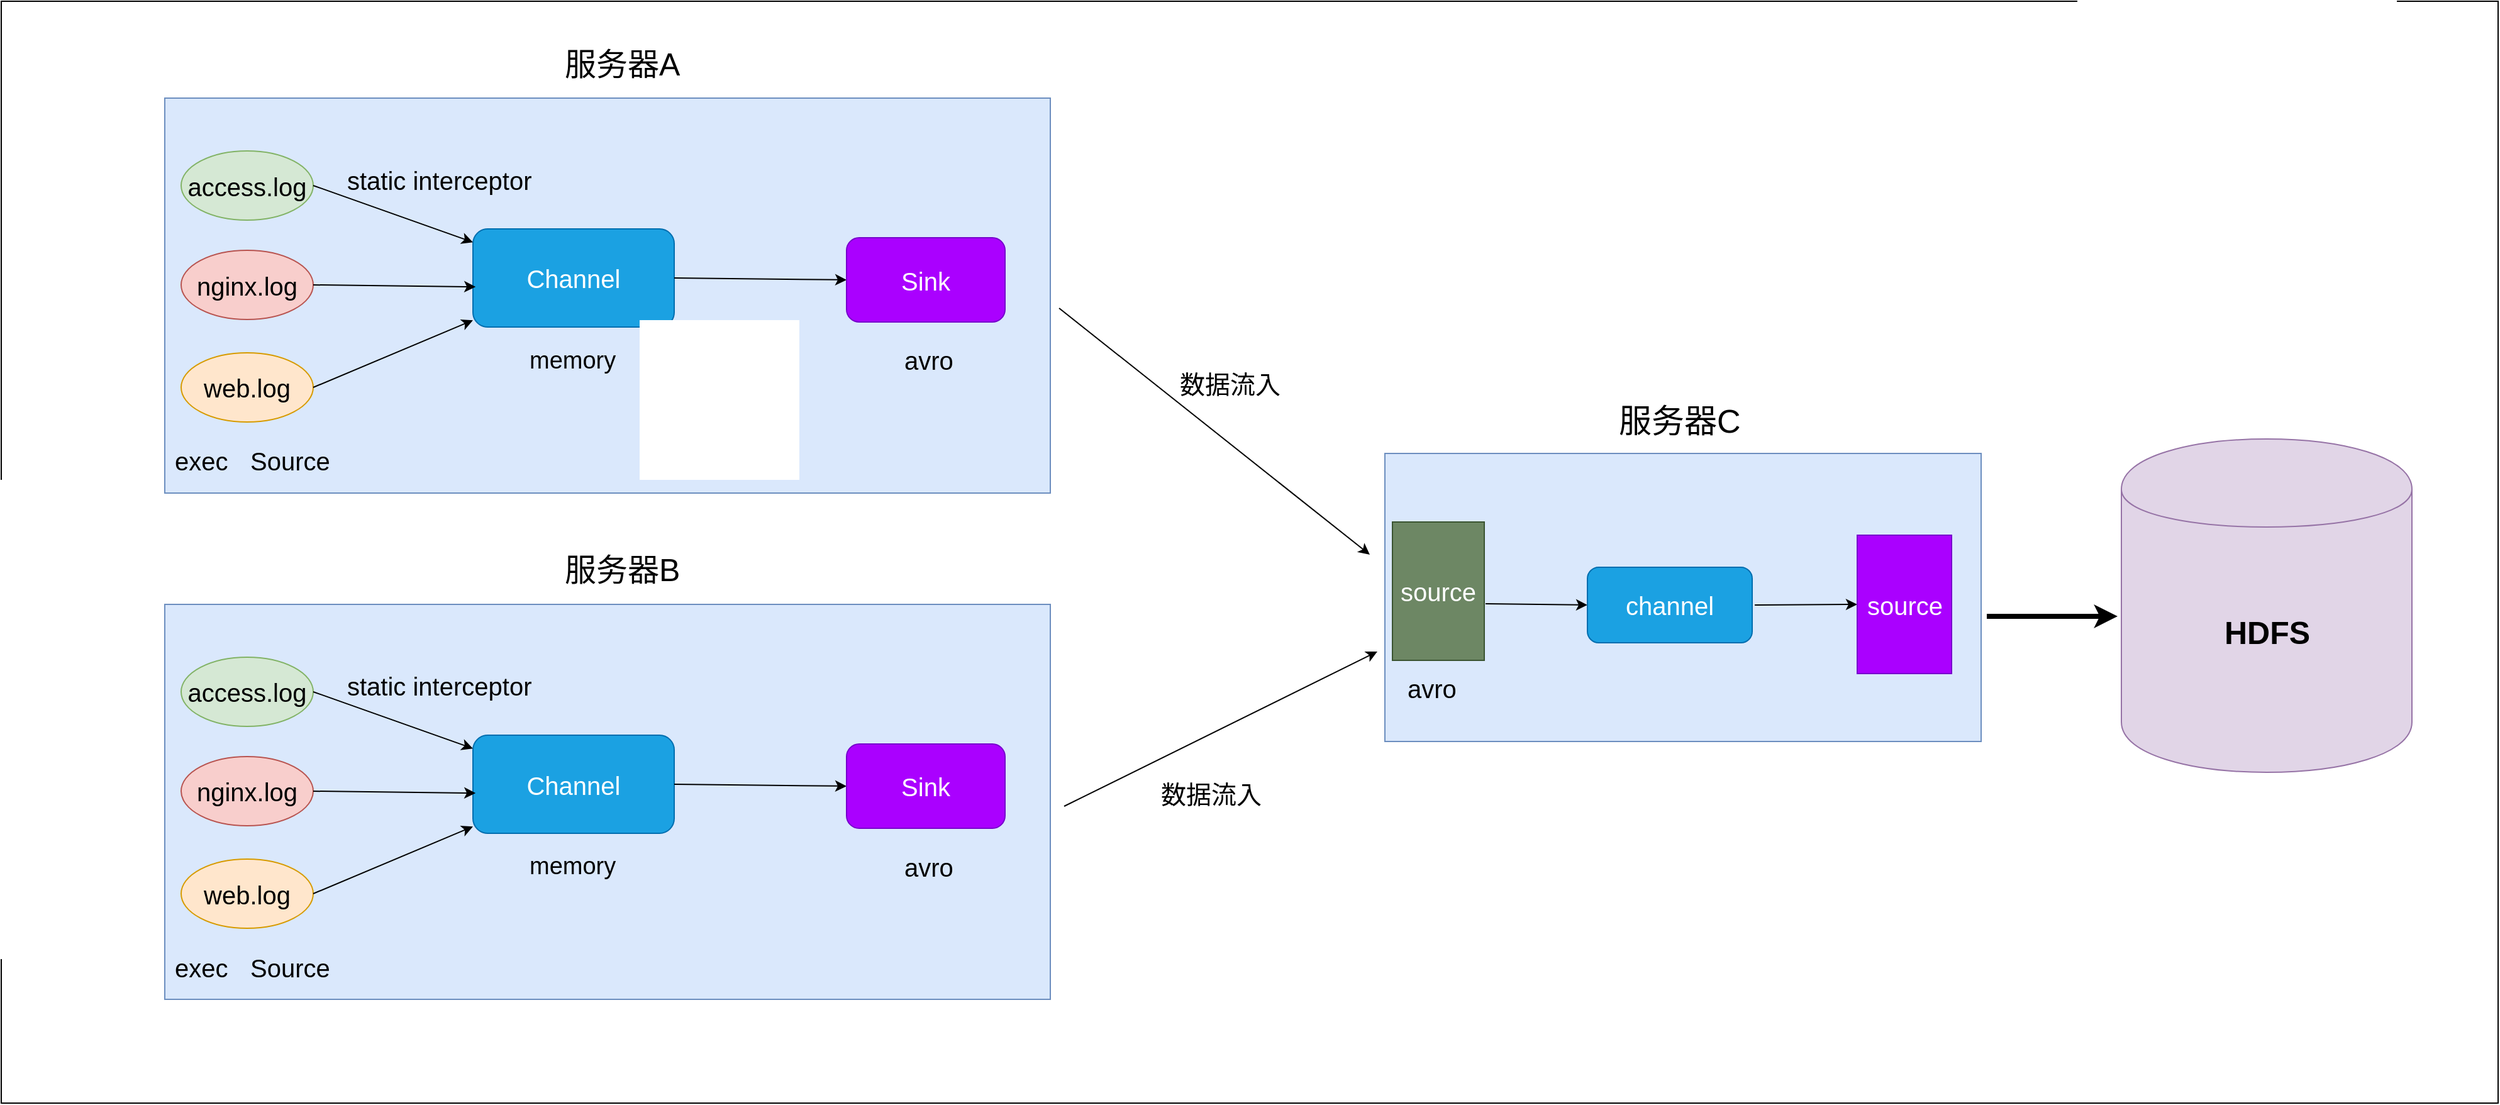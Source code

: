 <mxfile version="11.1.4" type="device"><diagram id="8sn57kG6-O2Wi8yZse6J" name="Page-1"><mxGraphModel dx="2770" dy="1773" grid="0" gridSize="10" guides="1" tooltips="1" connect="1" arrows="1" fold="1" page="0" pageScale="1" pageWidth="827" pageHeight="1169" math="0" shadow="0"><root><mxCell id="0"/><mxCell id="1" parent="0"/><mxCell id="dqnbgNsVKd0yd7d3U8ON-65" value="" style="rounded=0;whiteSpace=wrap;html=1;" vertex="1" parent="1"><mxGeometry x="-171" y="-106" width="1985" height="876" as="geometry"/></mxCell><mxCell id="dqnbgNsVKd0yd7d3U8ON-3" value="&lt;font size=&quot;1&quot;&gt;&lt;b style=&quot;font-size: 25px&quot;&gt;HDFS&lt;/b&gt;&lt;/font&gt;" style="shape=cylinder;whiteSpace=wrap;html=1;boundedLbl=1;backgroundOutline=1;fillColor=#e1d5e7;strokeColor=#9673a6;" vertex="1" parent="1"><mxGeometry x="1514.5" y="242" width="231" height="265" as="geometry"/></mxCell><mxCell id="dqnbgNsVKd0yd7d3U8ON-4" value="" style="rounded=0;whiteSpace=wrap;html=1;fillColor=#dae8fc;strokeColor=#6c8ebf;" vertex="1" parent="1"><mxGeometry x="-41" y="-29" width="704" height="314" as="geometry"/></mxCell><mxCell id="dqnbgNsVKd0yd7d3U8ON-5" value="&lt;font style=&quot;font-size: 25px&quot;&gt;服务器A&lt;/font&gt;" style="text;html=1;resizable=0;points=[];autosize=1;align=left;verticalAlign=top;spacingTop=-4;" vertex="1" parent="1"><mxGeometry x="275" y="-74.5" width="102" height="19" as="geometry"/></mxCell><mxCell id="dqnbgNsVKd0yd7d3U8ON-8" value="&lt;font style=&quot;font-size: 20px&quot;&gt;access.log&lt;/font&gt;" style="ellipse;whiteSpace=wrap;html=1;fillColor=#d5e8d4;strokeColor=#82b366;" vertex="1" parent="1"><mxGeometry x="-28" y="13" width="105" height="55" as="geometry"/></mxCell><mxCell id="dqnbgNsVKd0yd7d3U8ON-9" value="&lt;font style=&quot;font-size: 20px&quot;&gt;nginx.log&lt;/font&gt;" style="ellipse;whiteSpace=wrap;html=1;fillColor=#f8cecc;strokeColor=#b85450;" vertex="1" parent="1"><mxGeometry x="-28" y="92" width="105" height="55" as="geometry"/></mxCell><mxCell id="dqnbgNsVKd0yd7d3U8ON-10" value="&lt;font style=&quot;font-size: 20px&quot;&gt;web.log&lt;/font&gt;" style="ellipse;whiteSpace=wrap;html=1;fillColor=#ffe6cc;strokeColor=#d79b00;" vertex="1" parent="1"><mxGeometry x="-28" y="173.5" width="105" height="55" as="geometry"/></mxCell><mxCell id="dqnbgNsVKd0yd7d3U8ON-20" value="" style="rounded=0;whiteSpace=wrap;html=1;fillColor=#dae8fc;strokeColor=#6c8ebf;" vertex="1" parent="1"><mxGeometry x="929" y="253.5" width="474" height="229" as="geometry"/></mxCell><mxCell id="dqnbgNsVKd0yd7d3U8ON-21" value="&lt;font style=&quot;font-size: 26px&quot;&gt;服务器C&lt;/font&gt;" style="text;html=1;resizable=0;points=[];autosize=1;align=left;verticalAlign=top;spacingTop=-4;" vertex="1" parent="1"><mxGeometry x="1112.5" y="209.5" width="107" height="19" as="geometry"/></mxCell><mxCell id="dqnbgNsVKd0yd7d3U8ON-22" value="" style="endArrow=classic;html=1;strokeWidth=4;" edge="1" parent="1"><mxGeometry width="50" height="50" relative="1" as="geometry"><mxPoint x="1407.5" y="383" as="sourcePoint"/><mxPoint x="1511.5" y="383" as="targetPoint"/></mxGeometry></mxCell><mxCell id="dqnbgNsVKd0yd7d3U8ON-23" value="&lt;font style=&quot;font-size: 20px&quot;&gt;数据流入&lt;/font&gt;" style="text;html=1;resizable=0;points=[];autosize=1;align=left;verticalAlign=top;spacingTop=-4;" vertex="1" parent="1"><mxGeometry x="763.5" y="184" width="90" height="17" as="geometry"/></mxCell><mxCell id="dqnbgNsVKd0yd7d3U8ON-24" value="&lt;font style=&quot;font-size: 20px&quot;&gt;数据流入&lt;/font&gt;" style="text;html=1;resizable=0;points=[];autosize=1;align=left;verticalAlign=top;spacingTop=-4;" vertex="1" parent="1"><mxGeometry x="748.5" y="509.5" width="90" height="17" as="geometry"/></mxCell><mxCell id="dqnbgNsVKd0yd7d3U8ON-26" value="&lt;font style=&quot;font-size: 20px&quot;&gt;Source&lt;/font&gt;" style="text;html=1;resizable=0;points=[];autosize=1;align=left;verticalAlign=top;spacingTop=-4;" vertex="1" parent="1"><mxGeometry x="24.5" y="245" width="73" height="17" as="geometry"/></mxCell><mxCell id="dqnbgNsVKd0yd7d3U8ON-27" value="&lt;font style=&quot;font-size: 20px&quot;&gt;Channel&lt;/font&gt;" style="rounded=1;whiteSpace=wrap;html=1;fillColor=#1ba1e2;strokeColor=#006EAF;fontColor=#ffffff;" vertex="1" parent="1"><mxGeometry x="204" y="75" width="160" height="78" as="geometry"/></mxCell><mxCell id="dqnbgNsVKd0yd7d3U8ON-28" value="" style="endArrow=classic;html=1;" edge="1" parent="1" target="dqnbgNsVKd0yd7d3U8ON-27"><mxGeometry width="50" height="50" relative="1" as="geometry"><mxPoint x="77" y="40.5" as="sourcePoint"/><mxPoint x="189" y="76.5" as="targetPoint"/></mxGeometry></mxCell><mxCell id="dqnbgNsVKd0yd7d3U8ON-29" value="" style="endArrow=classic;html=1;entryX=0.013;entryY=0.59;entryDx=0;entryDy=0;entryPerimeter=0;exitX=1;exitY=0.5;exitDx=0;exitDy=0;" edge="1" parent="1" source="dqnbgNsVKd0yd7d3U8ON-9" target="dqnbgNsVKd0yd7d3U8ON-27"><mxGeometry width="50" height="50" relative="1" as="geometry"><mxPoint x="76" y="102.5" as="sourcePoint"/><mxPoint x="204.239" y="166" as="targetPoint"/></mxGeometry></mxCell><mxCell id="dqnbgNsVKd0yd7d3U8ON-30" value="" style="endArrow=classic;html=1;exitX=1;exitY=0.5;exitDx=0;exitDy=0;" edge="1" parent="1" source="dqnbgNsVKd0yd7d3U8ON-10" target="dqnbgNsVKd0yd7d3U8ON-27"><mxGeometry width="50" height="50" relative="1" as="geometry"><mxPoint x="75" y="185" as="sourcePoint"/><mxPoint x="204.08" y="215.52" as="targetPoint"/></mxGeometry></mxCell><mxCell id="dqnbgNsVKd0yd7d3U8ON-31" value="" style="endArrow=classic;html=1;exitX=1;exitY=0.5;exitDx=0;exitDy=0;entryX=0;entryY=0.5;entryDx=0;entryDy=0;" edge="1" parent="1" source="dqnbgNsVKd0yd7d3U8ON-27" target="dqnbgNsVKd0yd7d3U8ON-32"><mxGeometry width="50" height="50" relative="1" as="geometry"><mxPoint x="364" y="139" as="sourcePoint"/><mxPoint x="414" y="89" as="targetPoint"/></mxGeometry></mxCell><mxCell id="dqnbgNsVKd0yd7d3U8ON-32" value="&lt;font style=&quot;font-size: 20px&quot;&gt;Sink&lt;/font&gt;" style="rounded=1;whiteSpace=wrap;html=1;fillColor=#aa00ff;strokeColor=#7700CC;fontColor=#ffffff;" vertex="1" parent="1"><mxGeometry x="501" y="82" width="126" height="67" as="geometry"/></mxCell><mxCell id="dqnbgNsVKd0yd7d3U8ON-33" value="&lt;font style=&quot;font-size: 20px&quot;&gt;static interceptor&lt;/font&gt;" style="text;html=1;resizable=0;points=[];autosize=1;align=left;verticalAlign=top;spacingTop=-4;" vertex="1" parent="1"><mxGeometry x="102" y="21.5" width="157" height="17" as="geometry"/></mxCell><mxCell id="dqnbgNsVKd0yd7d3U8ON-35" value="&lt;font style=&quot;font-size: 19px&quot;&gt;memory&lt;/font&gt;" style="text;html=1;resizable=0;points=[];autosize=1;align=left;verticalAlign=top;spacingTop=-4;" vertex="1" parent="1"><mxGeometry x="247" y="165.5" width="79" height="16" as="geometry"/></mxCell><mxCell id="dqnbgNsVKd0yd7d3U8ON-36" value="&lt;font style=&quot;font-size: 20px&quot;&gt;avro&lt;/font&gt;" style="text;html=1;resizable=0;points=[];autosize=1;align=left;verticalAlign=top;spacingTop=-4;" vertex="1" parent="1"><mxGeometry x="545" y="165" width="49" height="17" as="geometry"/></mxCell><mxCell id="dqnbgNsVKd0yd7d3U8ON-39" value="&lt;font style=&quot;font-size: 20px&quot;&gt;exec&lt;/font&gt;" style="text;html=1;resizable=0;points=[];autosize=1;align=left;verticalAlign=top;spacingTop=-4;" vertex="1" parent="1"><mxGeometry x="-35" y="245" width="52" height="17" as="geometry"/></mxCell><mxCell id="dqnbgNsVKd0yd7d3U8ON-40" value="" style="rounded=0;whiteSpace=wrap;html=1;fillColor=#dae8fc;strokeColor=#6c8ebf;" vertex="1" parent="1"><mxGeometry x="-41" y="373.5" width="704" height="314" as="geometry"/></mxCell><mxCell id="dqnbgNsVKd0yd7d3U8ON-41" value="&lt;font style=&quot;font-size: 25px&quot;&gt;服务器B&lt;/font&gt;" style="text;html=1;resizable=0;points=[];autosize=1;align=left;verticalAlign=top;spacingTop=-4;" vertex="1" parent="1"><mxGeometry x="275" y="328" width="102" height="19" as="geometry"/></mxCell><mxCell id="dqnbgNsVKd0yd7d3U8ON-42" value="&lt;font style=&quot;font-size: 20px&quot;&gt;access.log&lt;/font&gt;" style="ellipse;whiteSpace=wrap;html=1;fillColor=#d5e8d4;strokeColor=#82b366;" vertex="1" parent="1"><mxGeometry x="-28" y="415.5" width="105" height="55" as="geometry"/></mxCell><mxCell id="dqnbgNsVKd0yd7d3U8ON-43" value="&lt;font style=&quot;font-size: 20px&quot;&gt;nginx.log&lt;/font&gt;" style="ellipse;whiteSpace=wrap;html=1;fillColor=#f8cecc;strokeColor=#b85450;" vertex="1" parent="1"><mxGeometry x="-28" y="494.5" width="105" height="55" as="geometry"/></mxCell><mxCell id="dqnbgNsVKd0yd7d3U8ON-44" value="&lt;font style=&quot;font-size: 20px&quot;&gt;web.log&lt;/font&gt;" style="ellipse;whiteSpace=wrap;html=1;fillColor=#ffe6cc;strokeColor=#d79b00;" vertex="1" parent="1"><mxGeometry x="-28" y="576" width="105" height="55" as="geometry"/></mxCell><mxCell id="dqnbgNsVKd0yd7d3U8ON-45" value="&lt;font style=&quot;font-size: 20px&quot;&gt;Source&lt;/font&gt;" style="text;html=1;resizable=0;points=[];autosize=1;align=left;verticalAlign=top;spacingTop=-4;" vertex="1" parent="1"><mxGeometry x="24.5" y="647.5" width="73" height="17" as="geometry"/></mxCell><mxCell id="dqnbgNsVKd0yd7d3U8ON-46" value="&lt;font style=&quot;font-size: 20px&quot;&gt;Channel&lt;/font&gt;" style="rounded=1;whiteSpace=wrap;html=1;fillColor=#1ba1e2;strokeColor=#006EAF;fontColor=#ffffff;" vertex="1" parent="1"><mxGeometry x="204" y="477.5" width="160" height="78" as="geometry"/></mxCell><mxCell id="dqnbgNsVKd0yd7d3U8ON-47" value="" style="endArrow=classic;html=1;" edge="1" parent="1" target="dqnbgNsVKd0yd7d3U8ON-46"><mxGeometry width="50" height="50" relative="1" as="geometry"><mxPoint x="77" y="443" as="sourcePoint"/><mxPoint x="189" y="479" as="targetPoint"/></mxGeometry></mxCell><mxCell id="dqnbgNsVKd0yd7d3U8ON-48" value="" style="endArrow=classic;html=1;entryX=0.013;entryY=0.59;entryDx=0;entryDy=0;entryPerimeter=0;exitX=1;exitY=0.5;exitDx=0;exitDy=0;" edge="1" parent="1" source="dqnbgNsVKd0yd7d3U8ON-43" target="dqnbgNsVKd0yd7d3U8ON-46"><mxGeometry width="50" height="50" relative="1" as="geometry"><mxPoint x="76" y="505" as="sourcePoint"/><mxPoint x="204.239" y="568.5" as="targetPoint"/></mxGeometry></mxCell><mxCell id="dqnbgNsVKd0yd7d3U8ON-49" value="" style="endArrow=classic;html=1;exitX=1;exitY=0.5;exitDx=0;exitDy=0;" edge="1" parent="1" source="dqnbgNsVKd0yd7d3U8ON-44" target="dqnbgNsVKd0yd7d3U8ON-46"><mxGeometry width="50" height="50" relative="1" as="geometry"><mxPoint x="75" y="587.5" as="sourcePoint"/><mxPoint x="204.08" y="618.02" as="targetPoint"/></mxGeometry></mxCell><mxCell id="dqnbgNsVKd0yd7d3U8ON-50" value="" style="endArrow=classic;html=1;exitX=1;exitY=0.5;exitDx=0;exitDy=0;entryX=0;entryY=0.5;entryDx=0;entryDy=0;" edge="1" parent="1" source="dqnbgNsVKd0yd7d3U8ON-46" target="dqnbgNsVKd0yd7d3U8ON-51"><mxGeometry width="50" height="50" relative="1" as="geometry"><mxPoint x="364" y="541.5" as="sourcePoint"/><mxPoint x="414" y="491.5" as="targetPoint"/></mxGeometry></mxCell><mxCell id="dqnbgNsVKd0yd7d3U8ON-51" value="&lt;font style=&quot;font-size: 20px&quot;&gt;Sink&lt;/font&gt;" style="rounded=1;whiteSpace=wrap;html=1;fillColor=#aa00ff;strokeColor=#7700CC;fontColor=#ffffff;" vertex="1" parent="1"><mxGeometry x="501" y="484.5" width="126" height="67" as="geometry"/></mxCell><mxCell id="dqnbgNsVKd0yd7d3U8ON-52" value="&lt;font style=&quot;font-size: 20px&quot;&gt;static interceptor&lt;/font&gt;" style="text;html=1;resizable=0;points=[];autosize=1;align=left;verticalAlign=top;spacingTop=-4;" vertex="1" parent="1"><mxGeometry x="102" y="424" width="157" height="17" as="geometry"/></mxCell><mxCell id="dqnbgNsVKd0yd7d3U8ON-53" value="&lt;font style=&quot;font-size: 19px&quot;&gt;memory&lt;/font&gt;" style="text;html=1;resizable=0;points=[];autosize=1;align=left;verticalAlign=top;spacingTop=-4;" vertex="1" parent="1"><mxGeometry x="247" y="568" width="79" height="16" as="geometry"/></mxCell><mxCell id="dqnbgNsVKd0yd7d3U8ON-54" value="&lt;font style=&quot;font-size: 20px&quot;&gt;avro&lt;/font&gt;" style="text;html=1;resizable=0;points=[];autosize=1;align=left;verticalAlign=top;spacingTop=-4;" vertex="1" parent="1"><mxGeometry x="545" y="567.5" width="49" height="17" as="geometry"/></mxCell><mxCell id="dqnbgNsVKd0yd7d3U8ON-55" value="&lt;font style=&quot;font-size: 20px&quot;&gt;exec&lt;/font&gt;" style="text;html=1;resizable=0;points=[];autosize=1;align=left;verticalAlign=top;spacingTop=-4;" vertex="1" parent="1"><mxGeometry x="-35" y="647.5" width="52" height="17" as="geometry"/></mxCell><mxCell id="dqnbgNsVKd0yd7d3U8ON-56" value="" style="endArrow=classic;html=1;" edge="1" parent="1"><mxGeometry width="50" height="50" relative="1" as="geometry"><mxPoint x="670" y="138" as="sourcePoint"/><mxPoint x="917" y="334" as="targetPoint"/></mxGeometry></mxCell><mxCell id="dqnbgNsVKd0yd7d3U8ON-57" value="" style="endArrow=classic;html=1;" edge="1" parent="1"><mxGeometry width="50" height="50" relative="1" as="geometry"><mxPoint x="674" y="534" as="sourcePoint"/><mxPoint x="923" y="411" as="targetPoint"/></mxGeometry></mxCell><mxCell id="dqnbgNsVKd0yd7d3U8ON-58" value="&lt;font style=&quot;font-size: 20px&quot;&gt;source&lt;/font&gt;" style="rounded=0;whiteSpace=wrap;html=1;fillColor=#6d8764;strokeColor=#3A5431;fontColor=#ffffff;" vertex="1" parent="1"><mxGeometry x="935" y="308" width="73" height="110" as="geometry"/></mxCell><mxCell id="dqnbgNsVKd0yd7d3U8ON-59" value="&lt;font style=&quot;font-size: 20px&quot;&gt;avro&lt;/font&gt;" style="text;html=1;resizable=0;points=[];autosize=1;align=left;verticalAlign=top;spacingTop=-4;" vertex="1" parent="1"><mxGeometry x="944.5" y="426" width="49" height="17" as="geometry"/></mxCell><mxCell id="dqnbgNsVKd0yd7d3U8ON-60" value="" style="endArrow=classic;html=1;entryX=0;entryY=0.5;entryDx=0;entryDy=0;" edge="1" parent="1" target="dqnbgNsVKd0yd7d3U8ON-61"><mxGeometry width="50" height="50" relative="1" as="geometry"><mxPoint x="1009" y="373" as="sourcePoint"/><mxPoint x="1067" y="373" as="targetPoint"/></mxGeometry></mxCell><mxCell id="dqnbgNsVKd0yd7d3U8ON-61" value="&lt;font style=&quot;font-size: 20px&quot;&gt;channel&lt;/font&gt;" style="rounded=1;whiteSpace=wrap;html=1;fillColor=#1ba1e2;strokeColor=#006EAF;fontColor=#ffffff;" vertex="1" parent="1"><mxGeometry x="1090" y="344" width="131" height="60" as="geometry"/></mxCell><mxCell id="dqnbgNsVKd0yd7d3U8ON-63" value="" style="endArrow=classic;html=1;entryX=0;entryY=0.5;entryDx=0;entryDy=0;" edge="1" parent="1" target="dqnbgNsVKd0yd7d3U8ON-64"><mxGeometry width="50" height="50" relative="1" as="geometry"><mxPoint x="1223" y="374" as="sourcePoint"/><mxPoint x="1261" y="375" as="targetPoint"/></mxGeometry></mxCell><mxCell id="dqnbgNsVKd0yd7d3U8ON-64" value="&lt;font style=&quot;font-size: 20px&quot;&gt;source&lt;/font&gt;" style="rounded=0;whiteSpace=wrap;html=1;fillColor=#aa00ff;strokeColor=#7700CC;fontColor=#ffffff;" vertex="1" parent="1"><mxGeometry x="1304.5" y="318.5" width="75" height="110" as="geometry"/></mxCell></root></mxGraphModel></diagram></mxfile>